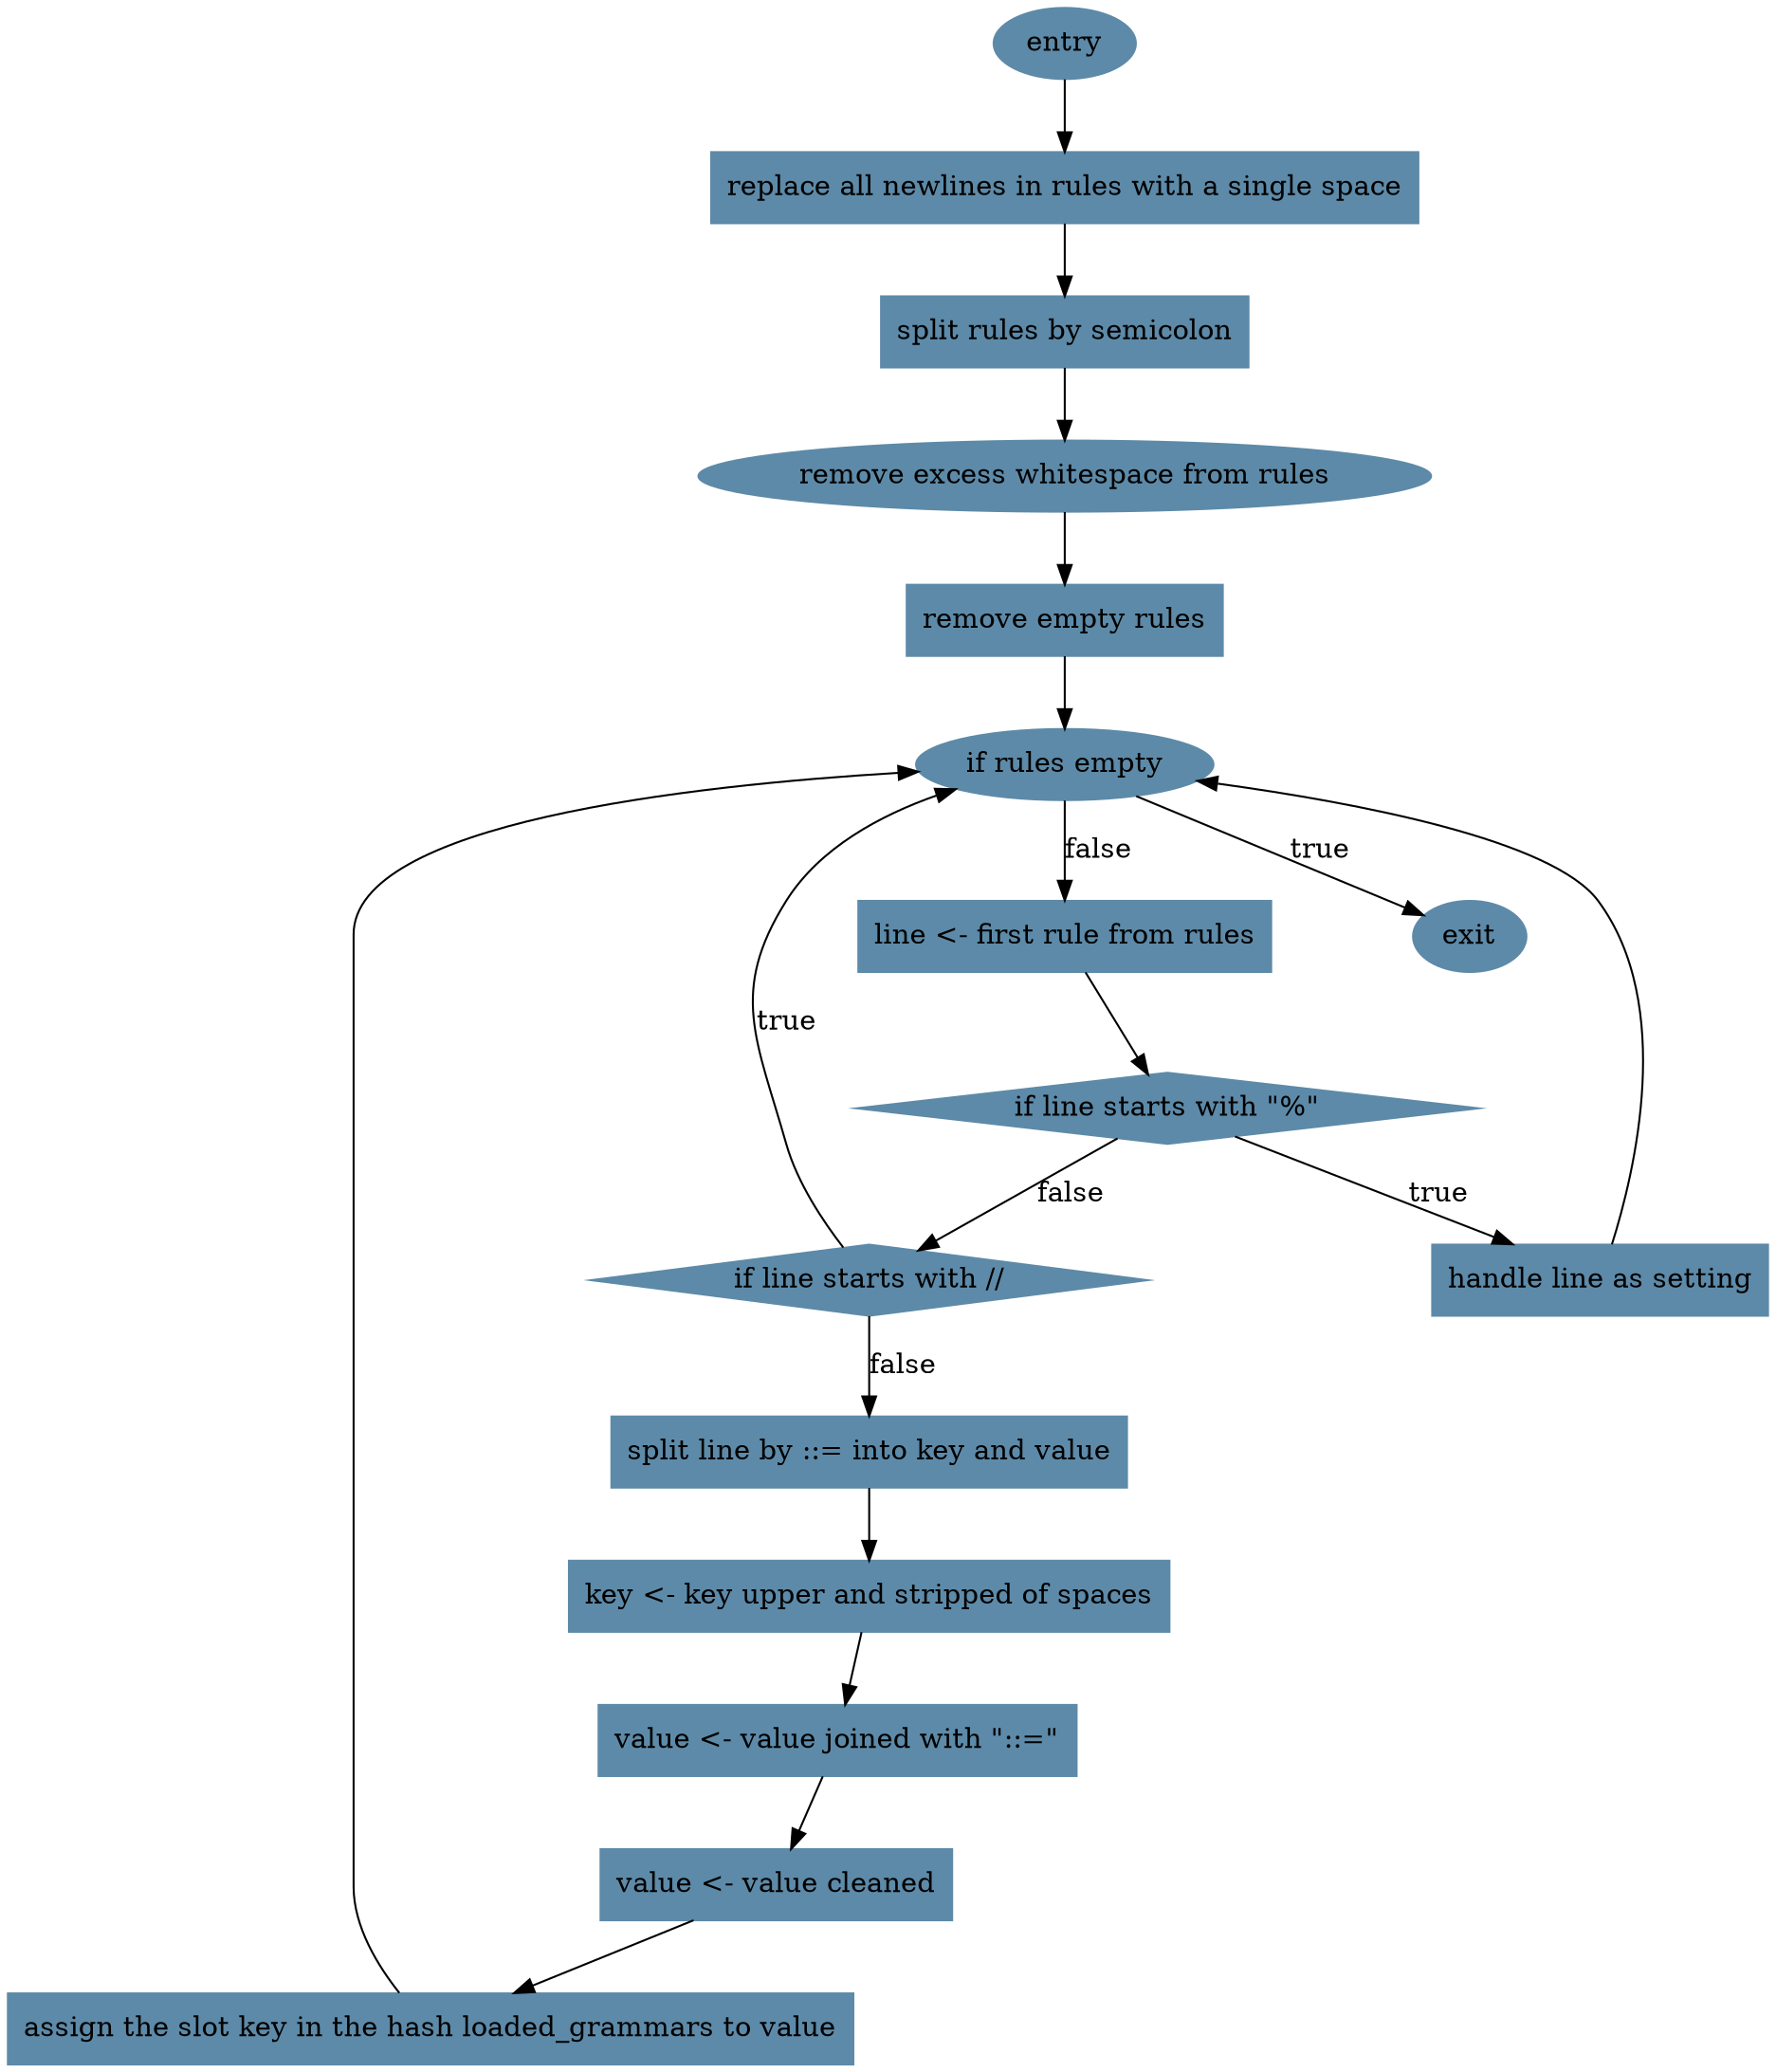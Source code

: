 digraph {
    node [style=filled,color="#5D8AA8", fillcolor="#5D8AA8"];
    nodesep=1;

    subgraph terminal {
        node [shape="ellipse"];
        "exit";
        "entry";
    }

    subgraph process {
        node [shape="box"];
        "assign the slot key in the hash loaded_grammars to value";
        "handle line as setting";
        "key <- key upper and stripped of spaces";
        "replace all newlines in rules with a single space";
        "split line by ::= into key and value";
        "split rules by semicolon";
        "value <- value cleaned";
        "value <- value joined with \"::=\"";
        "remove empty rules";
        "line <- first rule from rules";
    }

    subgraph flow_control {
        node [shape="diamond"];
        "if line starts with \"%\"";
        "if line starts with //";
//        "if rules empty";
    }


    "entry" ->
    "replace all newlines in rules with a single space" ->
    "split rules by semicolon" ->
    "remove excess whitespace from rules" ->
    "remove empty rules" -> "if rules empty";

    "if rules empty" -> "line <- first rule from rules" [label="false"]

    "line <- first rule from rules" -> "if line starts with \"%\""
    "if line starts with \"%\"" -> "handle line as setting" [label="true"]
    "handle line as setting" -> "if rules empty"

    "if line starts with \"%\"" -> "if line starts with //" [label="false"]
    "if line starts with //" -> "if rules empty" [label="true"]

    "if line starts with //" -> "split line by ::= into key and value" [label="false"]

    "split line by ::= into key and value" ->
    "key <- key upper and stripped of spaces" ->
    "value <- value joined with \"::=\"" ->
    "value <- value cleaned" ->
    "assign the slot key in the hash loaded_grammars to value" ->
    "if rules empty"


    "if rules empty" -> "exit" [label="true"]
}
